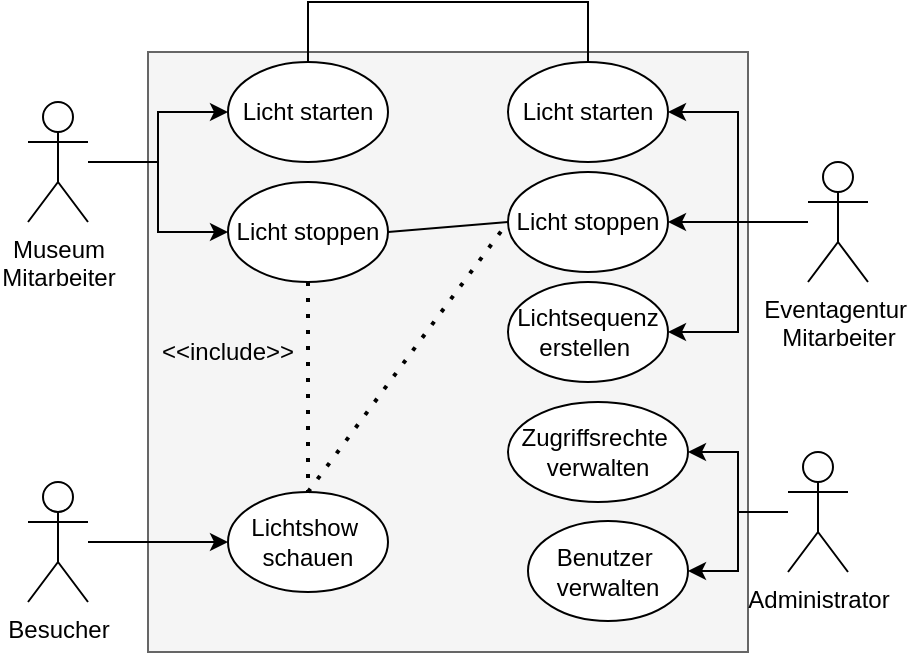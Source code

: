 <mxfile version="26.0.4">
  <diagram name="Page-1" id="OB3GfDz1PCH9vEBd682M">
    <mxGraphModel dx="913" dy="540" grid="1" gridSize="10" guides="1" tooltips="1" connect="1" arrows="1" fold="1" page="1" pageScale="1" pageWidth="827" pageHeight="1169" math="0" shadow="0">
      <root>
        <mxCell id="0" />
        <mxCell id="1" parent="0" />
        <mxCell id="M3HSTlWogL4F1peU0tRn-13" value="" style="whiteSpace=wrap;html=1;aspect=fixed;fillColor=#f5f5f5;fontColor=#333333;strokeColor=#666666;" vertex="1" parent="1">
          <mxGeometry x="280" y="325" width="300" height="300" as="geometry" />
        </mxCell>
        <mxCell id="M3HSTlWogL4F1peU0tRn-17" style="edgeStyle=orthogonalEdgeStyle;rounded=0;orthogonalLoop=1;jettySize=auto;html=1;" edge="1" parent="1" source="M3HSTlWogL4F1peU0tRn-6" target="M3HSTlWogL4F1peU0tRn-16">
          <mxGeometry relative="1" as="geometry" />
        </mxCell>
        <mxCell id="M3HSTlWogL4F1peU0tRn-19" style="edgeStyle=orthogonalEdgeStyle;rounded=0;orthogonalLoop=1;jettySize=auto;html=1;" edge="1" parent="1" source="M3HSTlWogL4F1peU0tRn-6" target="M3HSTlWogL4F1peU0tRn-15">
          <mxGeometry relative="1" as="geometry" />
        </mxCell>
        <mxCell id="M3HSTlWogL4F1peU0tRn-6" value="Museum &lt;br&gt;Mitarbeiter&lt;div&gt;&lt;br&gt;&lt;/div&gt;" style="shape=umlActor;verticalLabelPosition=bottom;verticalAlign=top;html=1;outlineConnect=0;" vertex="1" parent="1">
          <mxGeometry x="220" y="350" width="30" height="60" as="geometry" />
        </mxCell>
        <mxCell id="M3HSTlWogL4F1peU0tRn-32" style="edgeStyle=orthogonalEdgeStyle;rounded=0;orthogonalLoop=1;jettySize=auto;html=1;entryX=0;entryY=0.5;entryDx=0;entryDy=0;" edge="1" parent="1" source="M3HSTlWogL4F1peU0tRn-7" target="M3HSTlWogL4F1peU0tRn-31">
          <mxGeometry relative="1" as="geometry" />
        </mxCell>
        <mxCell id="M3HSTlWogL4F1peU0tRn-7" value="Besucher" style="shape=umlActor;verticalLabelPosition=bottom;verticalAlign=top;html=1;outlineConnect=0;" vertex="1" parent="1">
          <mxGeometry x="220" y="540" width="30" height="60" as="geometry" />
        </mxCell>
        <mxCell id="M3HSTlWogL4F1peU0tRn-27" style="edgeStyle=orthogonalEdgeStyle;rounded=0;orthogonalLoop=1;jettySize=auto;html=1;" edge="1" parent="1" source="M3HSTlWogL4F1peU0tRn-8" target="M3HSTlWogL4F1peU0tRn-25">
          <mxGeometry relative="1" as="geometry" />
        </mxCell>
        <mxCell id="M3HSTlWogL4F1peU0tRn-28" style="edgeStyle=orthogonalEdgeStyle;rounded=0;orthogonalLoop=1;jettySize=auto;html=1;entryX=1;entryY=0.5;entryDx=0;entryDy=0;" edge="1" parent="1" source="M3HSTlWogL4F1peU0tRn-8" target="M3HSTlWogL4F1peU0tRn-24">
          <mxGeometry relative="1" as="geometry" />
        </mxCell>
        <mxCell id="M3HSTlWogL4F1peU0tRn-29" style="edgeStyle=orthogonalEdgeStyle;rounded=0;orthogonalLoop=1;jettySize=auto;html=1;entryX=1;entryY=0.5;entryDx=0;entryDy=0;" edge="1" parent="1" source="M3HSTlWogL4F1peU0tRn-8" target="M3HSTlWogL4F1peU0tRn-26">
          <mxGeometry relative="1" as="geometry" />
        </mxCell>
        <mxCell id="M3HSTlWogL4F1peU0tRn-8" value="Eventagentur&amp;nbsp;&lt;br&gt;Mitarbeiter&lt;div&gt;&lt;br&gt;&lt;/div&gt;" style="shape=umlActor;verticalLabelPosition=bottom;verticalAlign=top;html=1;outlineConnect=0;" vertex="1" parent="1">
          <mxGeometry x="610" y="380" width="30" height="60" as="geometry" />
        </mxCell>
        <mxCell id="M3HSTlWogL4F1peU0tRn-22" style="edgeStyle=orthogonalEdgeStyle;rounded=0;orthogonalLoop=1;jettySize=auto;html=1;entryX=1;entryY=0.5;entryDx=0;entryDy=0;" edge="1" parent="1" source="M3HSTlWogL4F1peU0tRn-9" target="M3HSTlWogL4F1peU0tRn-21">
          <mxGeometry relative="1" as="geometry" />
        </mxCell>
        <mxCell id="M3HSTlWogL4F1peU0tRn-23" style="edgeStyle=orthogonalEdgeStyle;rounded=0;orthogonalLoop=1;jettySize=auto;html=1;" edge="1" parent="1" source="M3HSTlWogL4F1peU0tRn-9" target="M3HSTlWogL4F1peU0tRn-20">
          <mxGeometry relative="1" as="geometry" />
        </mxCell>
        <mxCell id="M3HSTlWogL4F1peU0tRn-9" value="Administrator" style="shape=umlActor;verticalLabelPosition=bottom;verticalAlign=top;html=1;outlineConnect=0;" vertex="1" parent="1">
          <mxGeometry x="600" y="525" width="30" height="60" as="geometry" />
        </mxCell>
        <mxCell id="M3HSTlWogL4F1peU0tRn-15" value="Licht stoppen" style="ellipse;whiteSpace=wrap;html=1;" vertex="1" parent="1">
          <mxGeometry x="320" y="390" width="80" height="50" as="geometry" />
        </mxCell>
        <mxCell id="M3HSTlWogL4F1peU0tRn-16" value="Licht starten" style="ellipse;whiteSpace=wrap;html=1;" vertex="1" parent="1">
          <mxGeometry x="320" y="330" width="80" height="50" as="geometry" />
        </mxCell>
        <mxCell id="M3HSTlWogL4F1peU0tRn-20" value="Zugriffsrechte&amp;nbsp;&lt;br&gt;verwalten" style="ellipse;whiteSpace=wrap;html=1;" vertex="1" parent="1">
          <mxGeometry x="460" y="500" width="90" height="50" as="geometry" />
        </mxCell>
        <mxCell id="M3HSTlWogL4F1peU0tRn-21" value="Benutzer&amp;nbsp;&lt;br&gt;verwalten" style="ellipse;whiteSpace=wrap;html=1;" vertex="1" parent="1">
          <mxGeometry x="470" y="559.5" width="80" height="50" as="geometry" />
        </mxCell>
        <mxCell id="M3HSTlWogL4F1peU0tRn-24" value="Licht stoppen" style="ellipse;whiteSpace=wrap;html=1;" vertex="1" parent="1">
          <mxGeometry x="460" y="385" width="80" height="50" as="geometry" />
        </mxCell>
        <mxCell id="M3HSTlWogL4F1peU0tRn-25" value="Licht starten" style="ellipse;whiteSpace=wrap;html=1;" vertex="1" parent="1">
          <mxGeometry x="460" y="330" width="80" height="50" as="geometry" />
        </mxCell>
        <mxCell id="M3HSTlWogL4F1peU0tRn-26" value="Lichts&lt;span style=&quot;background-color: transparent; color: light-dark(rgb(0, 0, 0), rgb(255, 255, 255));&quot;&gt;equenz&lt;br&gt;erstellen&amp;nbsp;&lt;/span&gt;" style="ellipse;whiteSpace=wrap;html=1;" vertex="1" parent="1">
          <mxGeometry x="460" y="440" width="80" height="50" as="geometry" />
        </mxCell>
        <mxCell id="M3HSTlWogL4F1peU0tRn-31" value="Lichtshow&amp;nbsp;&lt;br&gt;schauen" style="ellipse;whiteSpace=wrap;html=1;" vertex="1" parent="1">
          <mxGeometry x="320" y="545" width="80" height="50" as="geometry" />
        </mxCell>
        <mxCell id="M3HSTlWogL4F1peU0tRn-35" value="" style="endArrow=none;html=1;rounded=0;exitX=0.5;exitY=0;exitDx=0;exitDy=0;entryX=0.5;entryY=0;entryDx=0;entryDy=0;" edge="1" parent="1" source="M3HSTlWogL4F1peU0tRn-16" target="M3HSTlWogL4F1peU0tRn-25">
          <mxGeometry width="50" height="50" relative="1" as="geometry">
            <mxPoint x="470" y="470" as="sourcePoint" />
            <mxPoint x="500" y="300" as="targetPoint" />
            <Array as="points">
              <mxPoint x="360" y="300" />
              <mxPoint x="430" y="300" />
              <mxPoint x="500" y="300" />
            </Array>
          </mxGeometry>
        </mxCell>
        <mxCell id="M3HSTlWogL4F1peU0tRn-36" value="" style="endArrow=none;html=1;rounded=0;exitX=1;exitY=0.5;exitDx=0;exitDy=0;entryX=0;entryY=0.5;entryDx=0;entryDy=0;" edge="1" parent="1" source="M3HSTlWogL4F1peU0tRn-15" target="M3HSTlWogL4F1peU0tRn-24">
          <mxGeometry width="50" height="50" relative="1" as="geometry">
            <mxPoint x="470" y="450" as="sourcePoint" />
            <mxPoint x="520" y="400" as="targetPoint" />
            <Array as="points" />
          </mxGeometry>
        </mxCell>
        <mxCell id="M3HSTlWogL4F1peU0tRn-37" value="" style="endArrow=none;dashed=1;html=1;dashPattern=1 3;strokeWidth=2;rounded=0;exitX=0.5;exitY=1;exitDx=0;exitDy=0;entryX=0.5;entryY=0;entryDx=0;entryDy=0;" edge="1" parent="1" source="M3HSTlWogL4F1peU0tRn-15" target="M3HSTlWogL4F1peU0tRn-31">
          <mxGeometry width="50" height="50" relative="1" as="geometry">
            <mxPoint x="470" y="450" as="sourcePoint" />
            <mxPoint x="520" y="400" as="targetPoint" />
          </mxGeometry>
        </mxCell>
        <mxCell id="M3HSTlWogL4F1peU0tRn-38" value="&amp;lt;&amp;lt;include&amp;gt;&amp;gt;" style="text;html=1;align=center;verticalAlign=middle;whiteSpace=wrap;rounded=0;" vertex="1" parent="1">
          <mxGeometry x="300" y="470" width="40" height="10" as="geometry" />
        </mxCell>
        <mxCell id="M3HSTlWogL4F1peU0tRn-43" value="" style="endArrow=none;dashed=1;html=1;dashPattern=1 3;strokeWidth=2;rounded=0;exitX=0.5;exitY=0;exitDx=0;exitDy=0;entryX=0;entryY=0.5;entryDx=0;entryDy=0;" edge="1" parent="1" source="M3HSTlWogL4F1peU0tRn-31" target="M3HSTlWogL4F1peU0tRn-24">
          <mxGeometry width="50" height="50" relative="1" as="geometry">
            <mxPoint x="340" y="480" as="sourcePoint" />
            <mxPoint x="390" y="430" as="targetPoint" />
          </mxGeometry>
        </mxCell>
      </root>
    </mxGraphModel>
  </diagram>
</mxfile>
